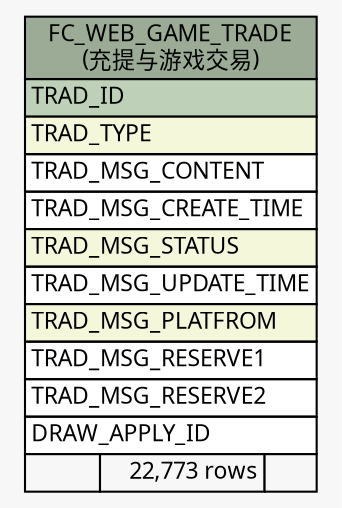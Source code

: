 // dot 2.26.0 on Linux 2.6.32-504.8.1.el6.x86_64
// SchemaSpy rev Unknown
digraph "FC_WEB_GAME_TRADE" {
  graph [
    rankdir="RL"
    bgcolor="#f7f7f7"
    nodesep="0.18"
    ranksep="0.46"
    fontname="Microsoft YaHei"
    fontsize="11"
  ];
  node [
    fontname="Microsoft YaHei"
    fontsize="11"
    shape="plaintext"
  ];
  edge [
    arrowsize="0.8"
  ];
  "FC_WEB_GAME_TRADE" [
    label=<
    <TABLE BORDER="0" CELLBORDER="1" CELLSPACING="0" BGCOLOR="#ffffff">
      <TR><TD COLSPAN="3" BGCOLOR="#9bab96" ALIGN="CENTER">FC_WEB_GAME_TRADE<br/>(充提与游戏交易)</TD></TR>
      <TR><TD PORT="TRAD_ID" COLSPAN="3" BGCOLOR="#bed1b8" ALIGN="LEFT">TRAD_ID</TD></TR>
      <TR><TD PORT="TRAD_TYPE" COLSPAN="3" BGCOLOR="#f4f7da" ALIGN="LEFT">TRAD_TYPE</TD></TR>
      <TR><TD PORT="TRAD_MSG_CONTENT" COLSPAN="3" ALIGN="LEFT">TRAD_MSG_CONTENT</TD></TR>
      <TR><TD PORT="TRAD_MSG_CREATE_TIME" COLSPAN="3" ALIGN="LEFT">TRAD_MSG_CREATE_TIME</TD></TR>
      <TR><TD PORT="TRAD_MSG_STATUS" COLSPAN="3" BGCOLOR="#f4f7da" ALIGN="LEFT">TRAD_MSG_STATUS</TD></TR>
      <TR><TD PORT="TRAD_MSG_UPDATE_TIME" COLSPAN="3" ALIGN="LEFT">TRAD_MSG_UPDATE_TIME</TD></TR>
      <TR><TD PORT="TRAD_MSG_PLATFROM" COLSPAN="3" BGCOLOR="#f4f7da" ALIGN="LEFT">TRAD_MSG_PLATFROM</TD></TR>
      <TR><TD PORT="TRAD_MSG_RESERVE1" COLSPAN="3" ALIGN="LEFT">TRAD_MSG_RESERVE1</TD></TR>
      <TR><TD PORT="TRAD_MSG_RESERVE2" COLSPAN="3" ALIGN="LEFT">TRAD_MSG_RESERVE2</TD></TR>
      <TR><TD PORT="DRAW_APPLY_ID" COLSPAN="3" ALIGN="LEFT">DRAW_APPLY_ID</TD></TR>
      <TR><TD ALIGN="LEFT" BGCOLOR="#f7f7f7">  </TD><TD ALIGN="RIGHT" BGCOLOR="#f7f7f7">22,773 rows</TD><TD ALIGN="RIGHT" BGCOLOR="#f7f7f7">  </TD></TR>
    </TABLE>>
    URL="tables/FC_WEB_GAME_TRADE.html"
    tooltip="FC_WEB_GAME_TRADE"
  ];
}

